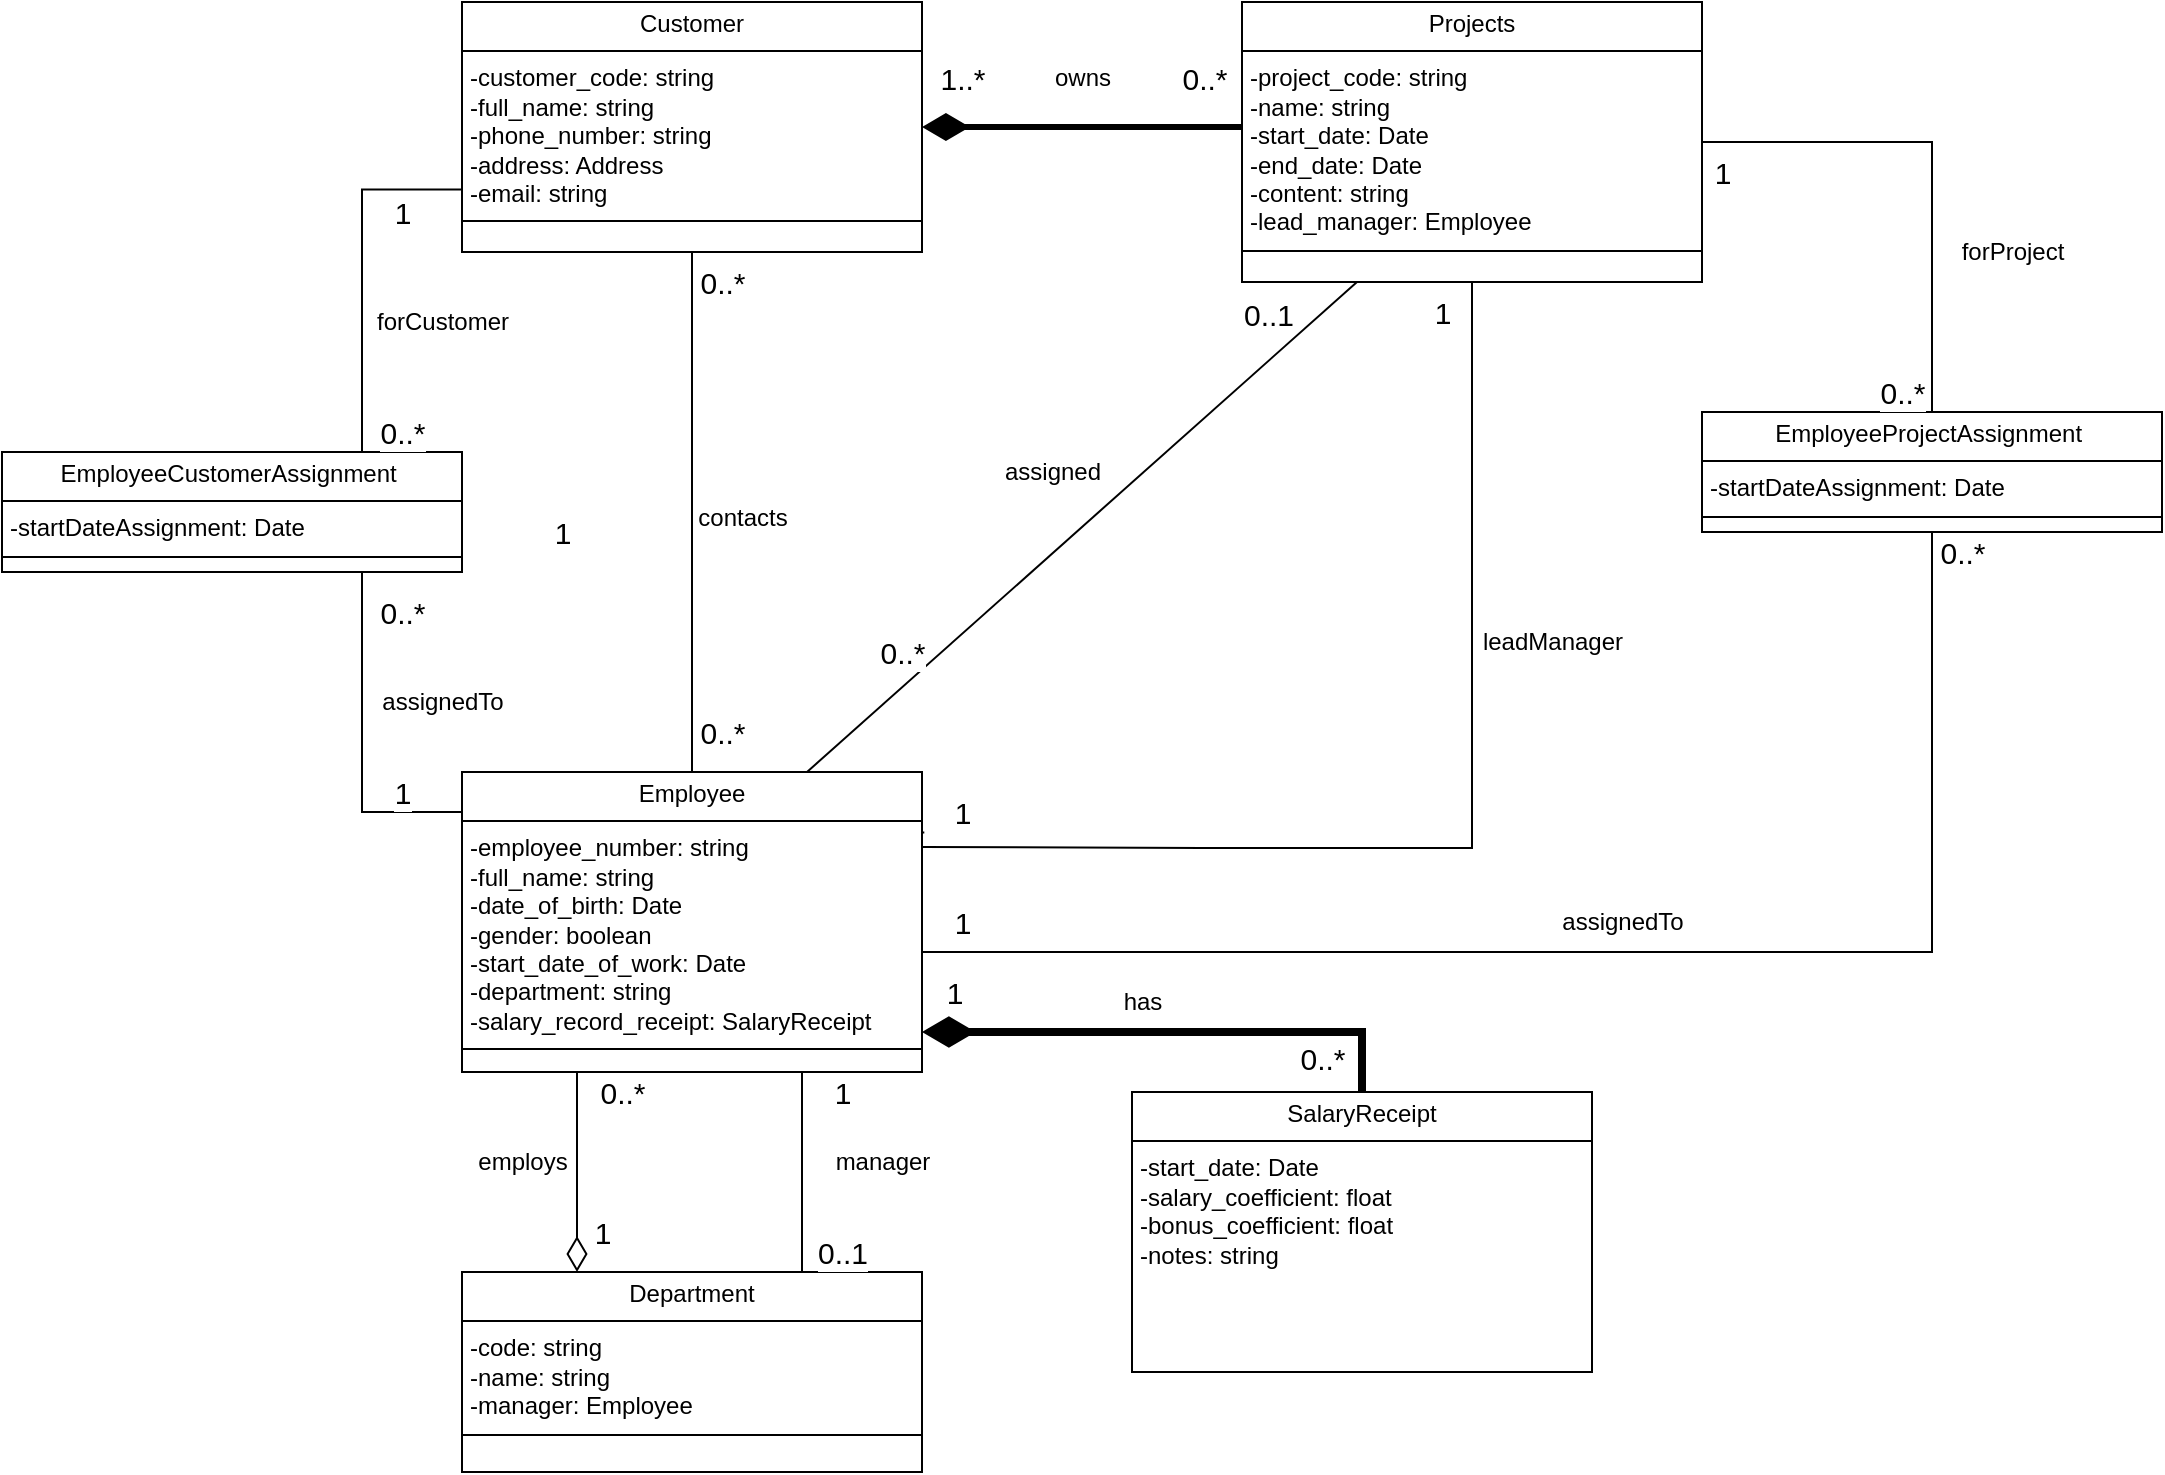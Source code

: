 <mxfile version="28.2.5">
  <diagram name="Page-1" id="Ts-NeDFXalQD7CbRLz6-">
    <mxGraphModel dx="2372" dy="2109" grid="1" gridSize="10" guides="1" tooltips="1" connect="1" arrows="1" fold="1" page="1" pageScale="1" pageWidth="827" pageHeight="1169" math="0" shadow="0">
      <root>
        <mxCell id="0" />
        <mxCell id="1" parent="0" />
        <mxCell id="AWTw_-VpDFT90Jt7W-z0-40" style="edgeStyle=orthogonalEdgeStyle;rounded=0;orthogonalLoop=1;jettySize=auto;html=1;exitX=0.25;exitY=1;exitDx=0;exitDy=0;entryX=0.25;entryY=0;entryDx=0;entryDy=0;endArrow=diamondThin;endFill=0;endSize=15;strokeWidth=1;startSize=6;targetPerimeterSpacing=0;" edge="1" parent="1" source="AWTw_-VpDFT90Jt7W-z0-5" target="AWTw_-VpDFT90Jt7W-z0-8">
          <mxGeometry relative="1" as="geometry" />
        </mxCell>
        <mxCell id="AWTw_-VpDFT90Jt7W-z0-52" style="edgeStyle=orthogonalEdgeStyle;rounded=0;orthogonalLoop=1;jettySize=auto;html=1;exitX=1.005;exitY=0.202;exitDx=0;exitDy=0;endArrow=none;endFill=0;exitPerimeter=0;" edge="1" parent="1" source="AWTw_-VpDFT90Jt7W-z0-5" target="AWTw_-VpDFT90Jt7W-z0-50">
          <mxGeometry relative="1" as="geometry">
            <Array as="points">
              <mxPoint x="-101" y="90" />
              <mxPoint x="-101" y="86" />
              <mxPoint x="-157" y="86" />
              <mxPoint x="-157" y="150" />
              <mxPoint x="405" y="150" />
            </Array>
          </mxGeometry>
        </mxCell>
        <mxCell id="AWTw_-VpDFT90Jt7W-z0-5" value="&lt;p style=&quot;margin:0px;margin-top:4px;text-align:center;&quot;&gt;Employee&lt;/p&gt;&lt;hr size=&quot;1&quot; style=&quot;border-style:solid;&quot;&gt;&lt;p style=&quot;margin:0px;margin-left:4px;&quot;&gt;-employee_number: string&lt;/p&gt;&lt;p style=&quot;margin:0px;margin-left:4px;&quot;&gt;-&lt;span style=&quot;background-color: transparent; color: light-dark(rgb(0, 0, 0), rgb(255, 255, 255));&quot;&gt;full_name: string&lt;/span&gt;&lt;/p&gt;&lt;p style=&quot;margin:0px;margin-left:4px;&quot;&gt;&lt;span style=&quot;background-color: transparent; color: light-dark(rgb(0, 0, 0), rgb(255, 255, 255));&quot;&gt;-&lt;/span&gt;&lt;span style=&quot;background-color: transparent; color: light-dark(rgb(0, 0, 0), rgb(255, 255, 255));&quot;&gt;date_of_birth: Date&lt;/span&gt;&lt;/p&gt;&lt;p style=&quot;margin:0px;margin-left:4px;&quot;&gt;&lt;span style=&quot;background-color: transparent; color: light-dark(rgb(0, 0, 0), rgb(255, 255, 255));&quot;&gt;-&lt;/span&gt;&lt;span style=&quot;background-color: transparent; color: light-dark(rgb(0, 0, 0), rgb(255, 255, 255));&quot;&gt;gender: boolean&lt;/span&gt;&lt;/p&gt;&lt;p style=&quot;margin:0px;margin-left:4px;&quot;&gt;&lt;span style=&quot;background-color: transparent; color: light-dark(rgb(0, 0, 0), rgb(255, 255, 255));&quot;&gt;-start_date_of_work: Date&lt;/span&gt;&lt;/p&gt;&lt;p style=&quot;margin:0px;margin-left:4px;&quot;&gt;&lt;span style=&quot;background-color: transparent; color: light-dark(rgb(0, 0, 0), rgb(255, 255, 255));&quot;&gt;-&lt;/span&gt;&lt;span style=&quot;background-color: transparent; color: light-dark(rgb(0, 0, 0), rgb(255, 255, 255));&quot;&gt;department: string&lt;/span&gt;&lt;/p&gt;&lt;p style=&quot;margin:0px;margin-left:4px;&quot;&gt;-salary_record_receipt: SalaryReceipt&lt;/p&gt;&lt;hr size=&quot;1&quot; style=&quot;border-style:solid;&quot;&gt;&lt;p style=&quot;margin:0px;margin-left:4px;&quot;&gt;&lt;br&gt;&lt;/p&gt;" style="verticalAlign=top;align=left;overflow=fill;html=1;whiteSpace=wrap;" vertex="1" parent="1">
          <mxGeometry x="-330" y="60" width="230" height="150" as="geometry" />
        </mxCell>
        <mxCell id="AWTw_-VpDFT90Jt7W-z0-12" style="edgeStyle=orthogonalEdgeStyle;rounded=0;orthogonalLoop=1;jettySize=auto;html=1;endArrow=diamondThin;endFill=1;strokeWidth=4;endSize=15;" edge="1" parent="1" source="AWTw_-VpDFT90Jt7W-z0-6" target="AWTw_-VpDFT90Jt7W-z0-5">
          <mxGeometry relative="1" as="geometry">
            <Array as="points">
              <mxPoint x="120" y="190" />
            </Array>
          </mxGeometry>
        </mxCell>
        <mxCell id="AWTw_-VpDFT90Jt7W-z0-13" value="1" style="edgeLabel;html=1;align=center;verticalAlign=middle;resizable=0;points=[];fontSize=15;" vertex="1" connectable="0" parent="AWTw_-VpDFT90Jt7W-z0-12">
          <mxGeometry x="0.84" y="-1" relative="1" as="geometry">
            <mxPoint x="-4" y="-19" as="offset" />
          </mxGeometry>
        </mxCell>
        <mxCell id="AWTw_-VpDFT90Jt7W-z0-14" value="0..*" style="edgeLabel;html=1;align=center;verticalAlign=middle;resizable=0;points=[];fontSize=15;" vertex="1" connectable="0" parent="AWTw_-VpDFT90Jt7W-z0-12">
          <mxGeometry x="-0.871" y="-1" relative="1" as="geometry">
            <mxPoint x="-21" y="-1" as="offset" />
          </mxGeometry>
        </mxCell>
        <mxCell id="AWTw_-VpDFT90Jt7W-z0-6" value="&lt;p style=&quot;margin:0px;margin-top:4px;text-align:center;&quot;&gt;SalaryReceipt&lt;/p&gt;&lt;hr size=&quot;1&quot; style=&quot;border-style:solid;&quot;&gt;&lt;p style=&quot;margin:0px;margin-left:4px;&quot;&gt;-start_date: Date&lt;br&gt;&lt;/p&gt;&lt;p style=&quot;margin:0px;margin-left:4px;&quot;&gt;-salary_coefficient: float&lt;/p&gt;&lt;p style=&quot;margin:0px;margin-left:4px;&quot;&gt;-bonus_coefficient: float&lt;/p&gt;&lt;p style=&quot;margin:0px;margin-left:4px;&quot;&gt;-notes: string&lt;/p&gt;&lt;p style=&quot;margin:0px;margin-left:4px;&quot;&gt;&lt;br&gt;&lt;/p&gt;" style="verticalAlign=top;align=left;overflow=fill;html=1;whiteSpace=wrap;" vertex="1" parent="1">
          <mxGeometry x="5" y="220" width="230" height="140" as="geometry" />
        </mxCell>
        <mxCell id="AWTw_-VpDFT90Jt7W-z0-44" style="edgeStyle=orthogonalEdgeStyle;rounded=0;orthogonalLoop=1;jettySize=auto;html=1;exitX=0.75;exitY=0;exitDx=0;exitDy=0;entryX=0.75;entryY=1;entryDx=0;entryDy=0;endArrow=none;endFill=0;" edge="1" parent="1" source="AWTw_-VpDFT90Jt7W-z0-8" target="AWTw_-VpDFT90Jt7W-z0-5">
          <mxGeometry relative="1" as="geometry">
            <Array as="points">
              <mxPoint x="-160" y="310" />
              <mxPoint x="-160" y="210" />
            </Array>
          </mxGeometry>
        </mxCell>
        <mxCell id="AWTw_-VpDFT90Jt7W-z0-8" value="&lt;p style=&quot;margin:0px;margin-top:4px;text-align:center;&quot;&gt;Department&lt;/p&gt;&lt;hr size=&quot;1&quot; style=&quot;border-style:solid;&quot;&gt;&lt;p style=&quot;margin:0px;margin-left:4px;&quot;&gt;-code: string&lt;br&gt;&lt;/p&gt;&lt;p style=&quot;margin:0px;margin-left:4px;&quot;&gt;-name: string&lt;/p&gt;&lt;p style=&quot;margin:0px;margin-left:4px;&quot;&gt;-manager:&amp;nbsp;&lt;span style=&quot;text-align: center; background-color: transparent; color: light-dark(rgb(0, 0, 0), rgb(255, 255, 255));&quot;&gt;Employee&lt;/span&gt;&lt;/p&gt;&lt;hr size=&quot;1&quot; style=&quot;border-style:solid;&quot;&gt;&lt;p style=&quot;margin:0px;margin-left:4px;&quot;&gt;&lt;br&gt;&lt;/p&gt;" style="verticalAlign=top;align=left;overflow=fill;html=1;whiteSpace=wrap;" vertex="1" parent="1">
          <mxGeometry x="-330" y="310" width="230" height="100" as="geometry" />
        </mxCell>
        <mxCell id="AWTw_-VpDFT90Jt7W-z0-33" style="edgeStyle=orthogonalEdgeStyle;rounded=0;orthogonalLoop=1;jettySize=auto;html=1;endArrow=none;endFill=0;" edge="1" parent="1" source="AWTw_-VpDFT90Jt7W-z0-9" target="AWTw_-VpDFT90Jt7W-z0-5">
          <mxGeometry relative="1" as="geometry" />
        </mxCell>
        <mxCell id="AWTw_-VpDFT90Jt7W-z0-9" value="&lt;p style=&quot;margin:0px;margin-top:4px;text-align:center;&quot;&gt;Customer&lt;/p&gt;&lt;hr size=&quot;1&quot; style=&quot;border-style:solid;&quot;&gt;&lt;p style=&quot;margin:0px;margin-left:4px;&quot;&gt;-customer_code: string&lt;br&gt;&lt;/p&gt;&lt;p style=&quot;margin:0px;margin-left:4px;&quot;&gt;-&lt;span style=&quot;background-color: transparent; color: light-dark(rgb(0, 0, 0), rgb(255, 255, 255));&quot;&gt;full_name: string&lt;/span&gt;&lt;br&gt;&lt;/p&gt;&lt;p style=&quot;margin:0px;margin-left:4px;&quot;&gt;&lt;span style=&quot;background-color: transparent; color: light-dark(rgb(0, 0, 0), rgb(255, 255, 255));&quot;&gt;-&lt;/span&gt;&lt;span style=&quot;background-color: transparent; color: light-dark(rgb(0, 0, 0), rgb(255, 255, 255));&quot;&gt;phone_number: string&lt;/span&gt;&lt;/p&gt;&lt;p style=&quot;margin:0px;margin-left:4px;&quot;&gt;&lt;span style=&quot;background-color: transparent; color: light-dark(rgb(0, 0, 0), rgb(255, 255, 255));&quot;&gt;-&lt;/span&gt;&lt;span style=&quot;background-color: transparent; color: light-dark(rgb(0, 0, 0), rgb(255, 255, 255));&quot;&gt;address: Address&lt;/span&gt;&lt;/p&gt;&lt;p style=&quot;margin:0px;margin-left:4px;&quot;&gt;&lt;span style=&quot;background-color: transparent; color: light-dark(rgb(0, 0, 0), rgb(255, 255, 255));&quot;&gt;-&lt;/span&gt;&lt;span style=&quot;background-color: transparent; color: light-dark(rgb(0, 0, 0), rgb(255, 255, 255));&quot;&gt;email: string&lt;/span&gt;&lt;/p&gt;&lt;hr size=&quot;1&quot; style=&quot;border-style:solid;&quot;&gt;&lt;p style=&quot;margin:0px;margin-left:4px;&quot;&gt;&lt;br&gt;&lt;/p&gt;" style="verticalAlign=top;align=left;overflow=fill;html=1;whiteSpace=wrap;" vertex="1" parent="1">
          <mxGeometry x="-330" y="-325" width="230" height="125" as="geometry" />
        </mxCell>
        <mxCell id="AWTw_-VpDFT90Jt7W-z0-19" style="edgeStyle=orthogonalEdgeStyle;rounded=0;orthogonalLoop=1;jettySize=auto;html=1;entryX=1;entryY=0.5;entryDx=0;entryDy=0;strokeWidth=3;endArrow=diamondThin;endFill=1;endSize=15;startSize=7;" edge="1" parent="1" source="AWTw_-VpDFT90Jt7W-z0-10" target="AWTw_-VpDFT90Jt7W-z0-9">
          <mxGeometry relative="1" as="geometry">
            <Array as="points">
              <mxPoint x="-45" y="-262" />
            </Array>
          </mxGeometry>
        </mxCell>
        <mxCell id="AWTw_-VpDFT90Jt7W-z0-20" value="1..*" style="edgeLabel;html=1;align=center;verticalAlign=middle;resizable=0;points=[];fontSize=15;" vertex="1" connectable="0" parent="AWTw_-VpDFT90Jt7W-z0-19">
          <mxGeometry x="0.883" y="-2" relative="1" as="geometry">
            <mxPoint x="10" y="-23" as="offset" />
          </mxGeometry>
        </mxCell>
        <mxCell id="AWTw_-VpDFT90Jt7W-z0-21" value="0..*" style="edgeLabel;html=1;align=center;verticalAlign=middle;resizable=0;points=[];fontSize=15;" vertex="1" connectable="0" parent="AWTw_-VpDFT90Jt7W-z0-19">
          <mxGeometry x="-0.864" y="-2" relative="1" as="geometry">
            <mxPoint x="-8" y="-23" as="offset" />
          </mxGeometry>
        </mxCell>
        <mxCell id="AWTw_-VpDFT90Jt7W-z0-51" style="edgeStyle=orthogonalEdgeStyle;rounded=0;orthogonalLoop=1;jettySize=auto;html=1;endArrow=none;endFill=0;" edge="1" parent="1" source="AWTw_-VpDFT90Jt7W-z0-10" target="AWTw_-VpDFT90Jt7W-z0-50">
          <mxGeometry relative="1" as="geometry">
            <Array as="points">
              <mxPoint x="405" y="-255" />
            </Array>
          </mxGeometry>
        </mxCell>
        <mxCell id="AWTw_-VpDFT90Jt7W-z0-10" value="&lt;p style=&quot;margin:0px;margin-top:4px;text-align:center;&quot;&gt;Projects&lt;/p&gt;&lt;hr size=&quot;1&quot; style=&quot;border-style:solid;&quot;&gt;&lt;p style=&quot;margin:0px;margin-left:4px;&quot;&gt;-project_code: string&lt;br&gt;&lt;/p&gt;&lt;p style=&quot;margin:0px;margin-left:4px;&quot;&gt;-name: string&lt;/p&gt;&lt;p style=&quot;margin:0px;margin-left:4px;&quot;&gt;-start_date: Date&lt;/p&gt;&lt;p style=&quot;margin:0px;margin-left:4px;&quot;&gt;-end_date: Date&lt;/p&gt;&lt;p style=&quot;margin:0px;margin-left:4px;&quot;&gt;-content: string&lt;/p&gt;&lt;p style=&quot;margin:0px;margin-left:4px;&quot;&gt;-lead_manager: Employee&lt;/p&gt;&lt;hr size=&quot;1&quot; style=&quot;border-style:solid;&quot;&gt;&lt;p style=&quot;margin:0px;margin-left:4px;&quot;&gt;&lt;br&gt;&lt;/p&gt;" style="verticalAlign=top;align=left;overflow=fill;html=1;whiteSpace=wrap;" vertex="1" parent="1">
          <mxGeometry x="60" y="-325" width="230" height="140" as="geometry" />
        </mxCell>
        <mxCell id="AWTw_-VpDFT90Jt7W-z0-59" style="edgeStyle=orthogonalEdgeStyle;rounded=0;orthogonalLoop=1;jettySize=auto;html=1;entryX=0;entryY=0.75;entryDx=0;entryDy=0;endArrow=none;endFill=0;" edge="1" parent="1" source="AWTw_-VpDFT90Jt7W-z0-23" target="AWTw_-VpDFT90Jt7W-z0-9">
          <mxGeometry relative="1" as="geometry">
            <Array as="points">
              <mxPoint x="-380" y="-231" />
            </Array>
          </mxGeometry>
        </mxCell>
        <mxCell id="AWTw_-VpDFT90Jt7W-z0-60" style="edgeStyle=orthogonalEdgeStyle;rounded=0;orthogonalLoop=1;jettySize=auto;html=1;endArrow=none;endFill=0;" edge="1" parent="1" source="AWTw_-VpDFT90Jt7W-z0-23">
          <mxGeometry relative="1" as="geometry">
            <mxPoint x="-330" y="80" as="targetPoint" />
            <Array as="points">
              <mxPoint x="-380" y="80" />
              <mxPoint x="-330" y="80" />
            </Array>
          </mxGeometry>
        </mxCell>
        <mxCell id="AWTw_-VpDFT90Jt7W-z0-23" value="&lt;p style=&quot;margin:0px;margin-top:4px;text-align:center;&quot;&gt;EmployeeCustomerAssignment&amp;nbsp;&lt;/p&gt;&lt;hr size=&quot;1&quot; style=&quot;border-style:solid;&quot;&gt;&lt;p style=&quot;margin:0px;margin-left:4px;&quot;&gt;-&lt;span style=&quot;background-color: transparent;&quot;&gt;startDateAssignment: Date&lt;/span&gt;&lt;br&gt;&lt;/p&gt;&lt;hr size=&quot;1&quot; style=&quot;border-style:solid;&quot;&gt;&lt;p style=&quot;margin:0px;margin-left:4px;&quot;&gt;&lt;br&gt;&lt;/p&gt;" style="verticalAlign=top;align=left;overflow=fill;html=1;whiteSpace=wrap;" vertex="1" parent="1">
          <mxGeometry x="-560" y="-100" width="230" height="60" as="geometry" />
        </mxCell>
        <mxCell id="AWTw_-VpDFT90Jt7W-z0-34" value="0..*" style="edgeLabel;html=1;align=center;verticalAlign=middle;resizable=0;points=[];fontSize=15;" vertex="1" connectable="0" parent="1">
          <mxGeometry x="-200" y="-185" as="geometry" />
        </mxCell>
        <mxCell id="AWTw_-VpDFT90Jt7W-z0-35" value="0..*" style="edgeLabel;html=1;align=center;verticalAlign=middle;resizable=0;points=[];fontSize=15;" vertex="1" connectable="0" parent="1">
          <mxGeometry x="-200" y="40" as="geometry" />
        </mxCell>
        <mxCell id="AWTw_-VpDFT90Jt7W-z0-36" value="contacts" style="text;html=1;align=center;verticalAlign=middle;resizable=0;points=[];autosize=1;strokeColor=none;fillColor=none;" vertex="1" parent="1">
          <mxGeometry x="-225" y="-82" width="70" height="30" as="geometry" />
        </mxCell>
        <mxCell id="AWTw_-VpDFT90Jt7W-z0-37" value="has" style="text;html=1;align=center;verticalAlign=middle;resizable=0;points=[];autosize=1;strokeColor=none;fillColor=none;" vertex="1" parent="1">
          <mxGeometry x="-10" y="160" width="40" height="30" as="geometry" />
        </mxCell>
        <mxCell id="AWTw_-VpDFT90Jt7W-z0-38" value="owns" style="text;html=1;align=center;verticalAlign=middle;resizable=0;points=[];autosize=1;strokeColor=none;fillColor=none;" vertex="1" parent="1">
          <mxGeometry x="-45" y="-302" width="50" height="30" as="geometry" />
        </mxCell>
        <mxCell id="AWTw_-VpDFT90Jt7W-z0-41" value="0..*" style="edgeLabel;html=1;align=center;verticalAlign=middle;resizable=0;points=[];fontSize=15;" vertex="1" connectable="0" parent="1">
          <mxGeometry x="-250" y="220" as="geometry" />
        </mxCell>
        <mxCell id="AWTw_-VpDFT90Jt7W-z0-42" value="1" style="edgeLabel;html=1;align=center;verticalAlign=middle;resizable=0;points=[];fontSize=15;" vertex="1" connectable="0" parent="1">
          <mxGeometry x="-260" y="290" as="geometry" />
        </mxCell>
        <mxCell id="AWTw_-VpDFT90Jt7W-z0-45" value="employs" style="text;html=1;align=center;verticalAlign=middle;resizable=0;points=[];autosize=1;strokeColor=none;fillColor=none;" vertex="1" parent="1">
          <mxGeometry x="-335" y="240" width="70" height="30" as="geometry" />
        </mxCell>
        <mxCell id="AWTw_-VpDFT90Jt7W-z0-47" value="1" style="edgeLabel;html=1;align=center;verticalAlign=middle;resizable=0;points=[];fontSize=15;" vertex="1" connectable="0" parent="1">
          <mxGeometry x="-140" y="220" as="geometry" />
        </mxCell>
        <mxCell id="AWTw_-VpDFT90Jt7W-z0-48" value="0..1" style="edgeLabel;html=1;align=center;verticalAlign=middle;resizable=0;points=[];fontSize=15;" vertex="1" connectable="0" parent="1">
          <mxGeometry x="-140" y="300" as="geometry">
            <mxPoint as="offset" />
          </mxGeometry>
        </mxCell>
        <mxCell id="AWTw_-VpDFT90Jt7W-z0-49" value="manager" style="text;html=1;align=center;verticalAlign=middle;resizable=0;points=[];autosize=1;strokeColor=none;fillColor=none;" vertex="1" parent="1">
          <mxGeometry x="-155" y="240" width="70" height="30" as="geometry" />
        </mxCell>
        <mxCell id="AWTw_-VpDFT90Jt7W-z0-50" value="&lt;p style=&quot;margin:0px;margin-top:4px;text-align:center;&quot;&gt;EmployeeProjectAssignment&amp;nbsp;&lt;/p&gt;&lt;hr size=&quot;1&quot; style=&quot;border-style:solid;&quot;&gt;&lt;p style=&quot;margin:0px;margin-left:4px;&quot;&gt;-&lt;span style=&quot;background-color: transparent;&quot;&gt;startDateAssignment: Date&lt;/span&gt;&lt;br&gt;&lt;/p&gt;&lt;hr size=&quot;1&quot; style=&quot;border-style:solid;&quot;&gt;&lt;p style=&quot;margin:0px;margin-left:4px;&quot;&gt;&lt;br&gt;&lt;/p&gt;" style="verticalAlign=top;align=left;overflow=fill;html=1;whiteSpace=wrap;" vertex="1" parent="1">
          <mxGeometry x="290" y="-120" width="230" height="60" as="geometry" />
        </mxCell>
        <mxCell id="AWTw_-VpDFT90Jt7W-z0-53" value="0..*" style="edgeLabel;html=1;align=center;verticalAlign=middle;resizable=0;points=[];fontSize=15;" vertex="1" connectable="0" parent="1">
          <mxGeometry x="420" y="-50" as="geometry" />
        </mxCell>
        <mxCell id="AWTw_-VpDFT90Jt7W-z0-54" value="0..*" style="edgeLabel;html=1;align=center;verticalAlign=middle;resizable=0;points=[];fontSize=15;" vertex="1" connectable="0" parent="1">
          <mxGeometry x="390" y="-130" as="geometry" />
        </mxCell>
        <mxCell id="AWTw_-VpDFT90Jt7W-z0-55" value="1" style="edgeLabel;html=1;align=center;verticalAlign=middle;resizable=0;points=[];fontSize=15;" vertex="1" connectable="0" parent="1">
          <mxGeometry x="-80" y="135" as="geometry" />
        </mxCell>
        <mxCell id="AWTw_-VpDFT90Jt7W-z0-56" value="1" style="edgeLabel;html=1;align=center;verticalAlign=middle;resizable=0;points=[];fontSize=15;" vertex="1" connectable="0" parent="1">
          <mxGeometry x="300" y="-240" as="geometry" />
        </mxCell>
        <mxCell id="AWTw_-VpDFT90Jt7W-z0-57" value="assignedTo" style="text;html=1;align=center;verticalAlign=middle;resizable=0;points=[];autosize=1;strokeColor=none;fillColor=none;" vertex="1" parent="1">
          <mxGeometry x="210" y="120" width="80" height="30" as="geometry" />
        </mxCell>
        <mxCell id="AWTw_-VpDFT90Jt7W-z0-58" value="forProject" style="text;html=1;align=center;verticalAlign=middle;resizable=0;points=[];autosize=1;strokeColor=none;fillColor=none;" vertex="1" parent="1">
          <mxGeometry x="410" y="-215" width="70" height="30" as="geometry" />
        </mxCell>
        <mxCell id="AWTw_-VpDFT90Jt7W-z0-61" value="0..*" style="edgeLabel;html=1;align=center;verticalAlign=middle;resizable=0;points=[];fontSize=15;" vertex="1" connectable="0" parent="1">
          <mxGeometry x="-360" y="-110" as="geometry" />
        </mxCell>
        <mxCell id="AWTw_-VpDFT90Jt7W-z0-62" value="0..*" style="edgeLabel;html=1;align=center;verticalAlign=middle;resizable=0;points=[];fontSize=15;" vertex="1" connectable="0" parent="1">
          <mxGeometry x="-360" y="-20" as="geometry" />
        </mxCell>
        <mxCell id="AWTw_-VpDFT90Jt7W-z0-65" value="1" style="edgeLabel;html=1;align=center;verticalAlign=middle;resizable=0;points=[];fontSize=15;" vertex="1" connectable="0" parent="1">
          <mxGeometry x="-360" y="70" as="geometry" />
        </mxCell>
        <mxCell id="AWTw_-VpDFT90Jt7W-z0-66" value="1" style="edgeLabel;html=1;align=center;verticalAlign=middle;resizable=0;points=[];fontSize=15;" vertex="1" connectable="0" parent="1">
          <mxGeometry x="-280" y="-60" as="geometry" />
        </mxCell>
        <mxCell id="AWTw_-VpDFT90Jt7W-z0-67" value="1" style="edgeLabel;html=1;align=center;verticalAlign=middle;resizable=0;points=[];fontSize=15;" vertex="1" connectable="0" parent="1">
          <mxGeometry x="-360" y="-220" as="geometry" />
        </mxCell>
        <mxCell id="AWTw_-VpDFT90Jt7W-z0-68" value="assignedTo" style="text;html=1;align=center;verticalAlign=middle;resizable=0;points=[];autosize=1;strokeColor=none;fillColor=none;" vertex="1" parent="1">
          <mxGeometry x="-380" y="10" width="80" height="30" as="geometry" />
        </mxCell>
        <mxCell id="AWTw_-VpDFT90Jt7W-z0-69" value="forCustomer" style="text;html=1;align=center;verticalAlign=middle;resizable=0;points=[];autosize=1;strokeColor=none;fillColor=none;" vertex="1" parent="1">
          <mxGeometry x="-385" y="-180" width="90" height="30" as="geometry" />
        </mxCell>
        <mxCell id="AWTw_-VpDFT90Jt7W-z0-70" value="" style="endArrow=none;html=1;rounded=0;exitX=0.75;exitY=0;exitDx=0;exitDy=0;entryX=0.25;entryY=1;entryDx=0;entryDy=0;" edge="1" parent="1" source="AWTw_-VpDFT90Jt7W-z0-5" target="AWTw_-VpDFT90Jt7W-z0-10">
          <mxGeometry width="50" height="50" relative="1" as="geometry">
            <mxPoint x="-20" y="-20" as="sourcePoint" />
            <mxPoint x="30" y="-70" as="targetPoint" />
          </mxGeometry>
        </mxCell>
        <mxCell id="AWTw_-VpDFT90Jt7W-z0-71" value="0..1" style="edgeLabel;html=1;align=center;verticalAlign=middle;resizable=0;points=[];fontSize=15;" vertex="1" connectable="0" parent="1">
          <mxGeometry x="70" y="-170" as="geometry">
            <mxPoint x="3" y="1" as="offset" />
          </mxGeometry>
        </mxCell>
        <mxCell id="AWTw_-VpDFT90Jt7W-z0-72" value="0..*" style="edgeLabel;html=1;align=center;verticalAlign=middle;resizable=0;points=[];fontSize=15;" vertex="1" connectable="0" parent="1">
          <mxGeometry x="-110" as="geometry" />
        </mxCell>
        <mxCell id="AWTw_-VpDFT90Jt7W-z0-76" value="" style="endArrow=none;html=1;rounded=0;exitX=1;exitY=0.25;exitDx=0;exitDy=0;entryX=0.5;entryY=1;entryDx=0;entryDy=0;" edge="1" parent="1" source="AWTw_-VpDFT90Jt7W-z0-5" target="AWTw_-VpDFT90Jt7W-z0-10">
          <mxGeometry width="50" height="50" relative="1" as="geometry">
            <mxPoint x="30" y="185" as="sourcePoint" />
            <mxPoint x="304" y="-60" as="targetPoint" />
            <Array as="points">
              <mxPoint x="40" y="98" />
              <mxPoint x="175" y="98" />
            </Array>
          </mxGeometry>
        </mxCell>
        <mxCell id="AWTw_-VpDFT90Jt7W-z0-77" value="assigned" style="text;html=1;align=center;verticalAlign=middle;resizable=0;points=[];autosize=1;strokeColor=none;fillColor=none;" vertex="1" parent="1">
          <mxGeometry x="-70" y="-105" width="70" height="30" as="geometry" />
        </mxCell>
        <mxCell id="AWTw_-VpDFT90Jt7W-z0-78" value="leadManager" style="text;html=1;align=center;verticalAlign=middle;resizable=0;points=[];autosize=1;strokeColor=none;fillColor=none;" vertex="1" parent="1">
          <mxGeometry x="170" y="-20" width="90" height="30" as="geometry" />
        </mxCell>
        <mxCell id="AWTw_-VpDFT90Jt7W-z0-79" value="1" style="edgeLabel;html=1;align=center;verticalAlign=middle;resizable=0;points=[];fontSize=15;" vertex="1" connectable="0" parent="1">
          <mxGeometry x="-80" y="80" as="geometry" />
        </mxCell>
        <mxCell id="AWTw_-VpDFT90Jt7W-z0-80" value="1" style="edgeLabel;html=1;align=center;verticalAlign=middle;resizable=0;points=[];fontSize=15;" vertex="1" connectable="0" parent="1">
          <mxGeometry x="160" y="-170" as="geometry" />
        </mxCell>
      </root>
    </mxGraphModel>
  </diagram>
</mxfile>
